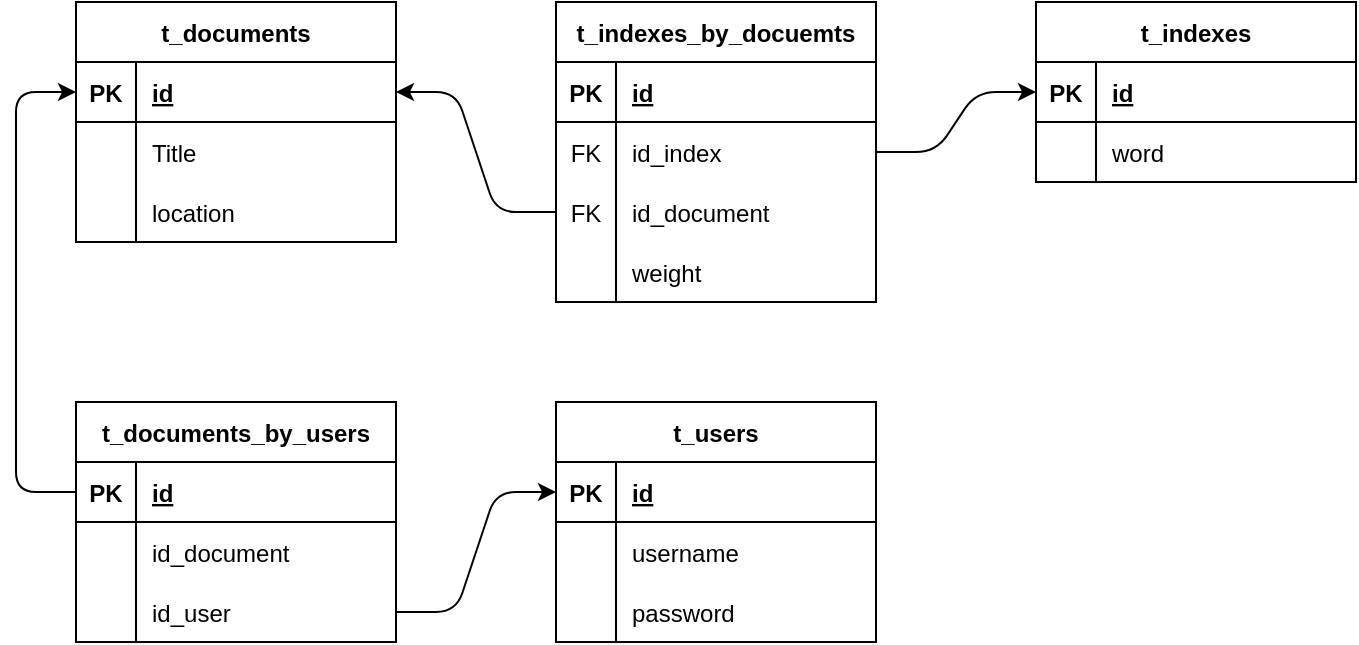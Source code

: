 <mxfile>
    <diagram id="lqJr45miHDhXNhgJVCiw" name="Page-1">
        <mxGraphModel dx="814" dy="132" grid="1" gridSize="10" guides="1" tooltips="1" connect="1" arrows="1" fold="1" page="1" pageScale="1" pageWidth="850" pageHeight="1100" math="0" shadow="0">
            <root>
                <mxCell id="0"/>
                <mxCell id="1" parent="0"/>
                <mxCell id="pJMgyLPs3ixT9s7GAf3P-1" value="t_documents" style="shape=table;startSize=30;container=1;collapsible=1;childLayout=tableLayout;fixedRows=1;rowLines=0;fontStyle=1;align=center;resizeLast=1;" parent="1" vertex="1">
                    <mxGeometry x="160" y="120" width="160" height="120" as="geometry"/>
                </mxCell>
                <mxCell id="pJMgyLPs3ixT9s7GAf3P-2" value="" style="shape=tableRow;horizontal=0;startSize=0;swimlaneHead=0;swimlaneBody=0;fillColor=none;collapsible=0;dropTarget=0;points=[[0,0.5],[1,0.5]];portConstraint=eastwest;top=0;left=0;right=0;bottom=1;" parent="pJMgyLPs3ixT9s7GAf3P-1" vertex="1">
                    <mxGeometry y="30" width="160" height="30" as="geometry"/>
                </mxCell>
                <mxCell id="pJMgyLPs3ixT9s7GAf3P-3" value="PK" style="shape=partialRectangle;connectable=0;fillColor=none;top=0;left=0;bottom=0;right=0;fontStyle=1;overflow=hidden;" parent="pJMgyLPs3ixT9s7GAf3P-2" vertex="1">
                    <mxGeometry width="30" height="30" as="geometry">
                        <mxRectangle width="30" height="30" as="alternateBounds"/>
                    </mxGeometry>
                </mxCell>
                <mxCell id="pJMgyLPs3ixT9s7GAf3P-4" value="id" style="shape=partialRectangle;connectable=0;fillColor=none;top=0;left=0;bottom=0;right=0;align=left;spacingLeft=6;fontStyle=5;overflow=hidden;" parent="pJMgyLPs3ixT9s7GAf3P-2" vertex="1">
                    <mxGeometry x="30" width="130" height="30" as="geometry">
                        <mxRectangle width="130" height="30" as="alternateBounds"/>
                    </mxGeometry>
                </mxCell>
                <mxCell id="pJMgyLPs3ixT9s7GAf3P-5" value="" style="shape=tableRow;horizontal=0;startSize=0;swimlaneHead=0;swimlaneBody=0;fillColor=none;collapsible=0;dropTarget=0;points=[[0,0.5],[1,0.5]];portConstraint=eastwest;top=0;left=0;right=0;bottom=0;" parent="pJMgyLPs3ixT9s7GAf3P-1" vertex="1">
                    <mxGeometry y="60" width="160" height="30" as="geometry"/>
                </mxCell>
                <mxCell id="pJMgyLPs3ixT9s7GAf3P-6" value="" style="shape=partialRectangle;connectable=0;fillColor=none;top=0;left=0;bottom=0;right=0;editable=1;overflow=hidden;" parent="pJMgyLPs3ixT9s7GAf3P-5" vertex="1">
                    <mxGeometry width="30" height="30" as="geometry">
                        <mxRectangle width="30" height="30" as="alternateBounds"/>
                    </mxGeometry>
                </mxCell>
                <mxCell id="pJMgyLPs3ixT9s7GAf3P-7" value="Title" style="shape=partialRectangle;connectable=0;fillColor=none;top=0;left=0;bottom=0;right=0;align=left;spacingLeft=6;overflow=hidden;" parent="pJMgyLPs3ixT9s7GAf3P-5" vertex="1">
                    <mxGeometry x="30" width="130" height="30" as="geometry">
                        <mxRectangle width="130" height="30" as="alternateBounds"/>
                    </mxGeometry>
                </mxCell>
                <mxCell id="pJMgyLPs3ixT9s7GAf3P-8" value="" style="shape=tableRow;horizontal=0;startSize=0;swimlaneHead=0;swimlaneBody=0;fillColor=none;collapsible=0;dropTarget=0;points=[[0,0.5],[1,0.5]];portConstraint=eastwest;top=0;left=0;right=0;bottom=0;" parent="pJMgyLPs3ixT9s7GAf3P-1" vertex="1">
                    <mxGeometry y="90" width="160" height="30" as="geometry"/>
                </mxCell>
                <mxCell id="pJMgyLPs3ixT9s7GAf3P-9" value="" style="shape=partialRectangle;connectable=0;fillColor=none;top=0;left=0;bottom=0;right=0;editable=1;overflow=hidden;" parent="pJMgyLPs3ixT9s7GAf3P-8" vertex="1">
                    <mxGeometry width="30" height="30" as="geometry">
                        <mxRectangle width="30" height="30" as="alternateBounds"/>
                    </mxGeometry>
                </mxCell>
                <mxCell id="pJMgyLPs3ixT9s7GAf3P-10" value="location" style="shape=partialRectangle;connectable=0;fillColor=none;top=0;left=0;bottom=0;right=0;align=left;spacingLeft=6;overflow=hidden;" parent="pJMgyLPs3ixT9s7GAf3P-8" vertex="1">
                    <mxGeometry x="30" width="130" height="30" as="geometry">
                        <mxRectangle width="130" height="30" as="alternateBounds"/>
                    </mxGeometry>
                </mxCell>
                <mxCell id="unuGgvgTOaA_ubavGS-o-1" value="t_indexes" style="shape=table;startSize=30;container=1;collapsible=1;childLayout=tableLayout;fixedRows=1;rowLines=0;fontStyle=1;align=center;resizeLast=1;" parent="1" vertex="1">
                    <mxGeometry x="640" y="120" width="160" height="90" as="geometry"/>
                </mxCell>
                <mxCell id="unuGgvgTOaA_ubavGS-o-2" value="" style="shape=tableRow;horizontal=0;startSize=0;swimlaneHead=0;swimlaneBody=0;fillColor=none;collapsible=0;dropTarget=0;points=[[0,0.5],[1,0.5]];portConstraint=eastwest;top=0;left=0;right=0;bottom=1;" parent="unuGgvgTOaA_ubavGS-o-1" vertex="1">
                    <mxGeometry y="30" width="160" height="30" as="geometry"/>
                </mxCell>
                <mxCell id="unuGgvgTOaA_ubavGS-o-3" value="PK" style="shape=partialRectangle;connectable=0;fillColor=none;top=0;left=0;bottom=0;right=0;fontStyle=1;overflow=hidden;" parent="unuGgvgTOaA_ubavGS-o-2" vertex="1">
                    <mxGeometry width="30" height="30" as="geometry">
                        <mxRectangle width="30" height="30" as="alternateBounds"/>
                    </mxGeometry>
                </mxCell>
                <mxCell id="unuGgvgTOaA_ubavGS-o-4" value="id" style="shape=partialRectangle;connectable=0;fillColor=none;top=0;left=0;bottom=0;right=0;align=left;spacingLeft=6;fontStyle=5;overflow=hidden;" parent="unuGgvgTOaA_ubavGS-o-2" vertex="1">
                    <mxGeometry x="30" width="130" height="30" as="geometry">
                        <mxRectangle width="130" height="30" as="alternateBounds"/>
                    </mxGeometry>
                </mxCell>
                <mxCell id="unuGgvgTOaA_ubavGS-o-5" value="" style="shape=tableRow;horizontal=0;startSize=0;swimlaneHead=0;swimlaneBody=0;fillColor=none;collapsible=0;dropTarget=0;points=[[0,0.5],[1,0.5]];portConstraint=eastwest;top=0;left=0;right=0;bottom=0;" parent="unuGgvgTOaA_ubavGS-o-1" vertex="1">
                    <mxGeometry y="60" width="160" height="30" as="geometry"/>
                </mxCell>
                <mxCell id="unuGgvgTOaA_ubavGS-o-6" value="" style="shape=partialRectangle;connectable=0;fillColor=none;top=0;left=0;bottom=0;right=0;editable=1;overflow=hidden;" parent="unuGgvgTOaA_ubavGS-o-5" vertex="1">
                    <mxGeometry width="30" height="30" as="geometry">
                        <mxRectangle width="30" height="30" as="alternateBounds"/>
                    </mxGeometry>
                </mxCell>
                <mxCell id="unuGgvgTOaA_ubavGS-o-7" value="word" style="shape=partialRectangle;connectable=0;fillColor=none;top=0;left=0;bottom=0;right=0;align=left;spacingLeft=6;overflow=hidden;" parent="unuGgvgTOaA_ubavGS-o-5" vertex="1">
                    <mxGeometry x="30" width="130" height="30" as="geometry">
                        <mxRectangle width="130" height="30" as="alternateBounds"/>
                    </mxGeometry>
                </mxCell>
                <mxCell id="unuGgvgTOaA_ubavGS-o-11" value="t_indexes_by_docuemts" style="shape=table;startSize=30;container=1;collapsible=1;childLayout=tableLayout;fixedRows=1;rowLines=0;fontStyle=1;align=center;resizeLast=1;" parent="1" vertex="1">
                    <mxGeometry x="400" y="120" width="160" height="150" as="geometry"/>
                </mxCell>
                <mxCell id="unuGgvgTOaA_ubavGS-o-12" value="" style="shape=tableRow;horizontal=0;startSize=0;swimlaneHead=0;swimlaneBody=0;fillColor=none;collapsible=0;dropTarget=0;points=[[0,0.5],[1,0.5]];portConstraint=eastwest;top=0;left=0;right=0;bottom=1;" parent="unuGgvgTOaA_ubavGS-o-11" vertex="1">
                    <mxGeometry y="30" width="160" height="30" as="geometry"/>
                </mxCell>
                <mxCell id="unuGgvgTOaA_ubavGS-o-13" value="PK" style="shape=partialRectangle;connectable=0;fillColor=none;top=0;left=0;bottom=0;right=0;fontStyle=1;overflow=hidden;" parent="unuGgvgTOaA_ubavGS-o-12" vertex="1">
                    <mxGeometry width="30" height="30" as="geometry">
                        <mxRectangle width="30" height="30" as="alternateBounds"/>
                    </mxGeometry>
                </mxCell>
                <mxCell id="unuGgvgTOaA_ubavGS-o-14" value="id" style="shape=partialRectangle;connectable=0;fillColor=none;top=0;left=0;bottom=0;right=0;align=left;spacingLeft=6;fontStyle=5;overflow=hidden;" parent="unuGgvgTOaA_ubavGS-o-12" vertex="1">
                    <mxGeometry x="30" width="130" height="30" as="geometry">
                        <mxRectangle width="130" height="30" as="alternateBounds"/>
                    </mxGeometry>
                </mxCell>
                <mxCell id="unuGgvgTOaA_ubavGS-o-15" value="" style="shape=tableRow;horizontal=0;startSize=0;swimlaneHead=0;swimlaneBody=0;fillColor=none;collapsible=0;dropTarget=0;points=[[0,0.5],[1,0.5]];portConstraint=eastwest;top=0;left=0;right=0;bottom=0;" parent="unuGgvgTOaA_ubavGS-o-11" vertex="1">
                    <mxGeometry y="60" width="160" height="30" as="geometry"/>
                </mxCell>
                <mxCell id="unuGgvgTOaA_ubavGS-o-16" value="FK" style="shape=partialRectangle;connectable=0;fillColor=none;top=0;left=0;bottom=0;right=0;editable=1;overflow=hidden;" parent="unuGgvgTOaA_ubavGS-o-15" vertex="1">
                    <mxGeometry width="30" height="30" as="geometry">
                        <mxRectangle width="30" height="30" as="alternateBounds"/>
                    </mxGeometry>
                </mxCell>
                <mxCell id="unuGgvgTOaA_ubavGS-o-17" value="id_index" style="shape=partialRectangle;connectable=0;fillColor=none;top=0;left=0;bottom=0;right=0;align=left;spacingLeft=6;overflow=hidden;" parent="unuGgvgTOaA_ubavGS-o-15" vertex="1">
                    <mxGeometry x="30" width="130" height="30" as="geometry">
                        <mxRectangle width="130" height="30" as="alternateBounds"/>
                    </mxGeometry>
                </mxCell>
                <mxCell id="unuGgvgTOaA_ubavGS-o-18" value="" style="shape=tableRow;horizontal=0;startSize=0;swimlaneHead=0;swimlaneBody=0;fillColor=none;collapsible=0;dropTarget=0;points=[[0,0.5],[1,0.5]];portConstraint=eastwest;top=0;left=0;right=0;bottom=0;" parent="unuGgvgTOaA_ubavGS-o-11" vertex="1">
                    <mxGeometry y="90" width="160" height="30" as="geometry"/>
                </mxCell>
                <mxCell id="unuGgvgTOaA_ubavGS-o-19" value="FK" style="shape=partialRectangle;connectable=0;fillColor=none;top=0;left=0;bottom=0;right=0;editable=1;overflow=hidden;" parent="unuGgvgTOaA_ubavGS-o-18" vertex="1">
                    <mxGeometry width="30" height="30" as="geometry">
                        <mxRectangle width="30" height="30" as="alternateBounds"/>
                    </mxGeometry>
                </mxCell>
                <mxCell id="unuGgvgTOaA_ubavGS-o-20" value="id_document" style="shape=partialRectangle;connectable=0;fillColor=none;top=0;left=0;bottom=0;right=0;align=left;spacingLeft=6;overflow=hidden;" parent="unuGgvgTOaA_ubavGS-o-18" vertex="1">
                    <mxGeometry x="30" width="130" height="30" as="geometry">
                        <mxRectangle width="130" height="30" as="alternateBounds"/>
                    </mxGeometry>
                </mxCell>
                <mxCell id="5" value="" style="shape=tableRow;horizontal=0;startSize=0;swimlaneHead=0;swimlaneBody=0;fillColor=none;collapsible=0;dropTarget=0;points=[[0,0.5],[1,0.5]];portConstraint=eastwest;top=0;left=0;right=0;bottom=0;" vertex="1" parent="unuGgvgTOaA_ubavGS-o-11">
                    <mxGeometry y="120" width="160" height="30" as="geometry"/>
                </mxCell>
                <mxCell id="6" value="" style="shape=partialRectangle;connectable=0;fillColor=none;top=0;left=0;bottom=0;right=0;editable=1;overflow=hidden;" vertex="1" parent="5">
                    <mxGeometry width="30" height="30" as="geometry">
                        <mxRectangle width="30" height="30" as="alternateBounds"/>
                    </mxGeometry>
                </mxCell>
                <mxCell id="7" value="weight" style="shape=partialRectangle;connectable=0;fillColor=none;top=0;left=0;bottom=0;right=0;align=left;spacingLeft=6;overflow=hidden;" vertex="1" parent="5">
                    <mxGeometry x="30" width="130" height="30" as="geometry">
                        <mxRectangle width="130" height="30" as="alternateBounds"/>
                    </mxGeometry>
                </mxCell>
                <mxCell id="unuGgvgTOaA_ubavGS-o-21" style="edgeStyle=entityRelationEdgeStyle;orthogonalLoop=1;jettySize=auto;html=1;exitX=0;exitY=0.5;exitDx=0;exitDy=0;entryX=1;entryY=0.5;entryDx=0;entryDy=0;" parent="1" source="unuGgvgTOaA_ubavGS-o-18" target="pJMgyLPs3ixT9s7GAf3P-2" edge="1">
                    <mxGeometry relative="1" as="geometry"/>
                </mxCell>
                <mxCell id="unuGgvgTOaA_ubavGS-o-22" style="edgeStyle=entityRelationEdgeStyle;orthogonalLoop=1;jettySize=auto;html=1;exitX=1;exitY=0.5;exitDx=0;exitDy=0;entryX=0;entryY=0.5;entryDx=0;entryDy=0;" parent="1" source="unuGgvgTOaA_ubavGS-o-15" target="unuGgvgTOaA_ubavGS-o-2" edge="1">
                    <mxGeometry relative="1" as="geometry"/>
                </mxCell>
                <mxCell id="unuGgvgTOaA_ubavGS-o-23" value="t_users" style="shape=table;startSize=30;container=1;collapsible=1;childLayout=tableLayout;fixedRows=1;rowLines=0;fontStyle=1;align=center;resizeLast=1;" parent="1" vertex="1">
                    <mxGeometry x="400" y="320" width="160" height="120" as="geometry"/>
                </mxCell>
                <mxCell id="unuGgvgTOaA_ubavGS-o-24" value="" style="shape=tableRow;horizontal=0;startSize=0;swimlaneHead=0;swimlaneBody=0;fillColor=none;collapsible=0;dropTarget=0;points=[[0,0.5],[1,0.5]];portConstraint=eastwest;top=0;left=0;right=0;bottom=1;" parent="unuGgvgTOaA_ubavGS-o-23" vertex="1">
                    <mxGeometry y="30" width="160" height="30" as="geometry"/>
                </mxCell>
                <mxCell id="unuGgvgTOaA_ubavGS-o-25" value="PK" style="shape=partialRectangle;connectable=0;fillColor=none;top=0;left=0;bottom=0;right=0;fontStyle=1;overflow=hidden;" parent="unuGgvgTOaA_ubavGS-o-24" vertex="1">
                    <mxGeometry width="30" height="30" as="geometry">
                        <mxRectangle width="30" height="30" as="alternateBounds"/>
                    </mxGeometry>
                </mxCell>
                <mxCell id="unuGgvgTOaA_ubavGS-o-26" value="id" style="shape=partialRectangle;connectable=0;fillColor=none;top=0;left=0;bottom=0;right=0;align=left;spacingLeft=6;fontStyle=5;overflow=hidden;" parent="unuGgvgTOaA_ubavGS-o-24" vertex="1">
                    <mxGeometry x="30" width="130" height="30" as="geometry">
                        <mxRectangle width="130" height="30" as="alternateBounds"/>
                    </mxGeometry>
                </mxCell>
                <mxCell id="unuGgvgTOaA_ubavGS-o-27" value="" style="shape=tableRow;horizontal=0;startSize=0;swimlaneHead=0;swimlaneBody=0;fillColor=none;collapsible=0;dropTarget=0;points=[[0,0.5],[1,0.5]];portConstraint=eastwest;top=0;left=0;right=0;bottom=0;" parent="unuGgvgTOaA_ubavGS-o-23" vertex="1">
                    <mxGeometry y="60" width="160" height="30" as="geometry"/>
                </mxCell>
                <mxCell id="unuGgvgTOaA_ubavGS-o-28" value="" style="shape=partialRectangle;connectable=0;fillColor=none;top=0;left=0;bottom=0;right=0;editable=1;overflow=hidden;" parent="unuGgvgTOaA_ubavGS-o-27" vertex="1">
                    <mxGeometry width="30" height="30" as="geometry">
                        <mxRectangle width="30" height="30" as="alternateBounds"/>
                    </mxGeometry>
                </mxCell>
                <mxCell id="unuGgvgTOaA_ubavGS-o-29" value="username" style="shape=partialRectangle;connectable=0;fillColor=none;top=0;left=0;bottom=0;right=0;align=left;spacingLeft=6;overflow=hidden;" parent="unuGgvgTOaA_ubavGS-o-27" vertex="1">
                    <mxGeometry x="30" width="130" height="30" as="geometry">
                        <mxRectangle width="130" height="30" as="alternateBounds"/>
                    </mxGeometry>
                </mxCell>
                <mxCell id="unuGgvgTOaA_ubavGS-o-30" value="" style="shape=tableRow;horizontal=0;startSize=0;swimlaneHead=0;swimlaneBody=0;fillColor=none;collapsible=0;dropTarget=0;points=[[0,0.5],[1,0.5]];portConstraint=eastwest;top=0;left=0;right=0;bottom=0;" parent="unuGgvgTOaA_ubavGS-o-23" vertex="1">
                    <mxGeometry y="90" width="160" height="30" as="geometry"/>
                </mxCell>
                <mxCell id="unuGgvgTOaA_ubavGS-o-31" value="" style="shape=partialRectangle;connectable=0;fillColor=none;top=0;left=0;bottom=0;right=0;editable=1;overflow=hidden;" parent="unuGgvgTOaA_ubavGS-o-30" vertex="1">
                    <mxGeometry width="30" height="30" as="geometry">
                        <mxRectangle width="30" height="30" as="alternateBounds"/>
                    </mxGeometry>
                </mxCell>
                <mxCell id="unuGgvgTOaA_ubavGS-o-32" value="password" style="shape=partialRectangle;connectable=0;fillColor=none;top=0;left=0;bottom=0;right=0;align=left;spacingLeft=6;overflow=hidden;" parent="unuGgvgTOaA_ubavGS-o-30" vertex="1">
                    <mxGeometry x="30" width="130" height="30" as="geometry">
                        <mxRectangle width="130" height="30" as="alternateBounds"/>
                    </mxGeometry>
                </mxCell>
                <mxCell id="unuGgvgTOaA_ubavGS-o-33" value="t_documents_by_users" style="shape=table;startSize=30;container=1;collapsible=1;childLayout=tableLayout;fixedRows=1;rowLines=0;fontStyle=1;align=center;resizeLast=1;" parent="1" vertex="1">
                    <mxGeometry x="160" y="320" width="160" height="120" as="geometry"/>
                </mxCell>
                <mxCell id="unuGgvgTOaA_ubavGS-o-34" value="" style="shape=tableRow;horizontal=0;startSize=0;swimlaneHead=0;swimlaneBody=0;fillColor=none;collapsible=0;dropTarget=0;points=[[0,0.5],[1,0.5]];portConstraint=eastwest;top=0;left=0;right=0;bottom=1;" parent="unuGgvgTOaA_ubavGS-o-33" vertex="1">
                    <mxGeometry y="30" width="160" height="30" as="geometry"/>
                </mxCell>
                <mxCell id="unuGgvgTOaA_ubavGS-o-35" value="PK" style="shape=partialRectangle;connectable=0;fillColor=none;top=0;left=0;bottom=0;right=0;fontStyle=1;overflow=hidden;" parent="unuGgvgTOaA_ubavGS-o-34" vertex="1">
                    <mxGeometry width="30" height="30" as="geometry">
                        <mxRectangle width="30" height="30" as="alternateBounds"/>
                    </mxGeometry>
                </mxCell>
                <mxCell id="unuGgvgTOaA_ubavGS-o-36" value="id" style="shape=partialRectangle;connectable=0;fillColor=none;top=0;left=0;bottom=0;right=0;align=left;spacingLeft=6;fontStyle=5;overflow=hidden;" parent="unuGgvgTOaA_ubavGS-o-34" vertex="1">
                    <mxGeometry x="30" width="130" height="30" as="geometry">
                        <mxRectangle width="130" height="30" as="alternateBounds"/>
                    </mxGeometry>
                </mxCell>
                <mxCell id="unuGgvgTOaA_ubavGS-o-37" value="" style="shape=tableRow;horizontal=0;startSize=0;swimlaneHead=0;swimlaneBody=0;fillColor=none;collapsible=0;dropTarget=0;points=[[0,0.5],[1,0.5]];portConstraint=eastwest;top=0;left=0;right=0;bottom=0;" parent="unuGgvgTOaA_ubavGS-o-33" vertex="1">
                    <mxGeometry y="60" width="160" height="30" as="geometry"/>
                </mxCell>
                <mxCell id="unuGgvgTOaA_ubavGS-o-38" value="" style="shape=partialRectangle;connectable=0;fillColor=none;top=0;left=0;bottom=0;right=0;editable=1;overflow=hidden;" parent="unuGgvgTOaA_ubavGS-o-37" vertex="1">
                    <mxGeometry width="30" height="30" as="geometry">
                        <mxRectangle width="30" height="30" as="alternateBounds"/>
                    </mxGeometry>
                </mxCell>
                <mxCell id="unuGgvgTOaA_ubavGS-o-39" value="id_document" style="shape=partialRectangle;connectable=0;fillColor=none;top=0;left=0;bottom=0;right=0;align=left;spacingLeft=6;overflow=hidden;" parent="unuGgvgTOaA_ubavGS-o-37" vertex="1">
                    <mxGeometry x="30" width="130" height="30" as="geometry">
                        <mxRectangle width="130" height="30" as="alternateBounds"/>
                    </mxGeometry>
                </mxCell>
                <mxCell id="unuGgvgTOaA_ubavGS-o-40" value="" style="shape=tableRow;horizontal=0;startSize=0;swimlaneHead=0;swimlaneBody=0;fillColor=none;collapsible=0;dropTarget=0;points=[[0,0.5],[1,0.5]];portConstraint=eastwest;top=0;left=0;right=0;bottom=0;" parent="unuGgvgTOaA_ubavGS-o-33" vertex="1">
                    <mxGeometry y="90" width="160" height="30" as="geometry"/>
                </mxCell>
                <mxCell id="unuGgvgTOaA_ubavGS-o-41" value="" style="shape=partialRectangle;connectable=0;fillColor=none;top=0;left=0;bottom=0;right=0;editable=1;overflow=hidden;" parent="unuGgvgTOaA_ubavGS-o-40" vertex="1">
                    <mxGeometry width="30" height="30" as="geometry">
                        <mxRectangle width="30" height="30" as="alternateBounds"/>
                    </mxGeometry>
                </mxCell>
                <mxCell id="unuGgvgTOaA_ubavGS-o-42" value="id_user" style="shape=partialRectangle;connectable=0;fillColor=none;top=0;left=0;bottom=0;right=0;align=left;spacingLeft=6;overflow=hidden;" parent="unuGgvgTOaA_ubavGS-o-40" vertex="1">
                    <mxGeometry x="30" width="130" height="30" as="geometry">
                        <mxRectangle width="130" height="30" as="alternateBounds"/>
                    </mxGeometry>
                </mxCell>
                <mxCell id="unuGgvgTOaA_ubavGS-o-43" style="edgeStyle=entityRelationEdgeStyle;orthogonalLoop=1;jettySize=auto;html=1;exitX=1;exitY=0.5;exitDx=0;exitDy=0;entryX=0;entryY=0.5;entryDx=0;entryDy=0;" parent="1" source="unuGgvgTOaA_ubavGS-o-40" target="unuGgvgTOaA_ubavGS-o-24" edge="1">
                    <mxGeometry relative="1" as="geometry"/>
                </mxCell>
                <mxCell id="unuGgvgTOaA_ubavGS-o-46" value="" style="endArrow=classic;html=1;entryX=0;entryY=0.5;entryDx=0;entryDy=0;exitX=0;exitY=0.5;exitDx=0;exitDy=0;" parent="1" source="unuGgvgTOaA_ubavGS-o-34" target="pJMgyLPs3ixT9s7GAf3P-2" edge="1">
                    <mxGeometry width="50" height="50" relative="1" as="geometry">
                        <mxPoint x="400" y="390" as="sourcePoint"/>
                        <mxPoint x="450" y="340" as="targetPoint"/>
                        <Array as="points">
                            <mxPoint x="130" y="365"/>
                            <mxPoint x="130" y="165"/>
                        </Array>
                    </mxGeometry>
                </mxCell>
            </root>
        </mxGraphModel>
    </diagram>
</mxfile>